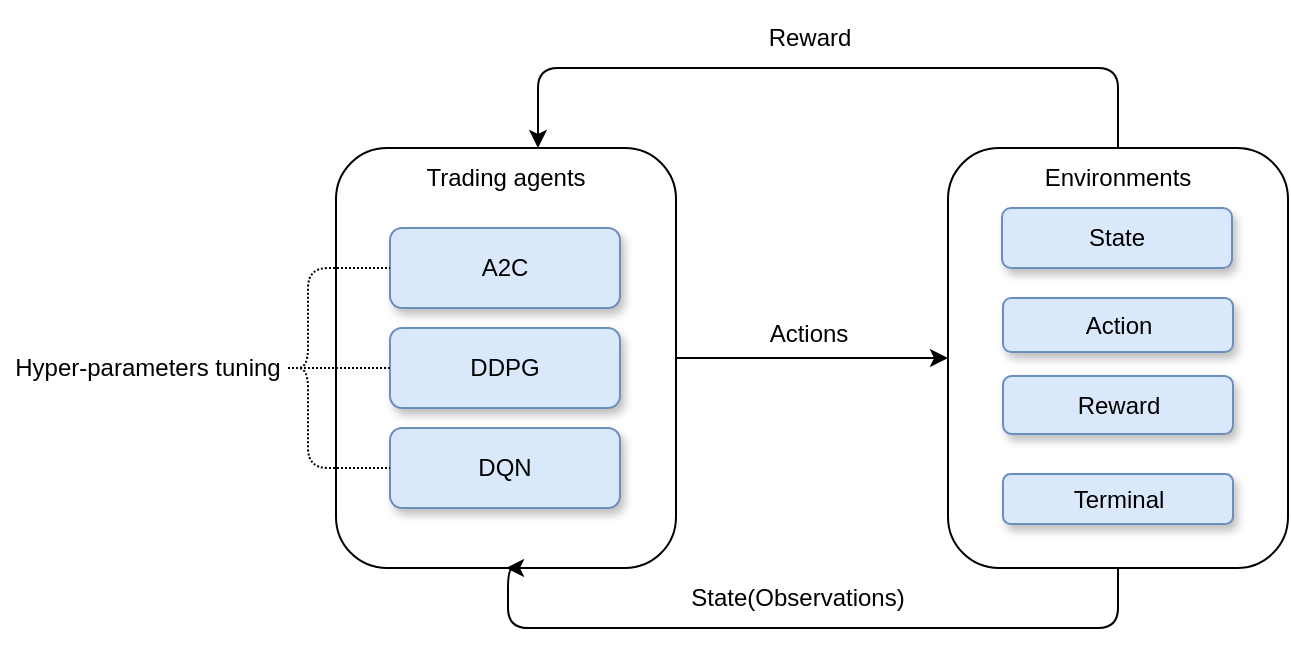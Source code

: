 <mxfile version="20.2.0" type="device"><diagram id="ae3epIcdW6ryNRr4sYnA" name="Page-1"><mxGraphModel dx="786" dy="423" grid="1" gridSize="10" guides="1" tooltips="1" connect="1" arrows="1" fold="1" page="1" pageScale="1" pageWidth="850" pageHeight="1100" math="0" shadow="0"><root><mxCell id="0"/><mxCell id="1" parent="0"/><mxCell id="2E6HL1HySg-aIy6L75Wr-21" style="edgeStyle=orthogonalEdgeStyle;rounded=0;orthogonalLoop=1;jettySize=auto;html=1;entryX=0;entryY=0.5;entryDx=0;entryDy=0;" edge="1" parent="1" source="2E6HL1HySg-aIy6L75Wr-1" target="2E6HL1HySg-aIy6L75Wr-7"><mxGeometry relative="1" as="geometry"/></mxCell><mxCell id="2E6HL1HySg-aIy6L75Wr-24" style="edgeStyle=orthogonalEdgeStyle;rounded=1;sketch=0;orthogonalLoop=1;jettySize=auto;html=1;entryX=0.5;entryY=0;entryDx=0;entryDy=0;shadow=0;startArrow=classic;startFill=1;endArrow=none;endFill=0;" edge="1" parent="1" source="2E6HL1HySg-aIy6L75Wr-1" target="2E6HL1HySg-aIy6L75Wr-8"><mxGeometry relative="1" as="geometry"><Array as="points"><mxPoint x="295" y="50"/><mxPoint x="585" y="50"/></Array></mxGeometry></mxCell><mxCell id="2E6HL1HySg-aIy6L75Wr-1" value="" style="rounded=1;whiteSpace=wrap;html=1;" vertex="1" parent="1"><mxGeometry x="194" y="90" width="170" height="210" as="geometry"/></mxCell><mxCell id="2E6HL1HySg-aIy6L75Wr-3" value="Trading agents" style="text;html=1;strokeColor=none;fillColor=none;align=center;verticalAlign=middle;whiteSpace=wrap;rounded=0;" vertex="1" parent="1"><mxGeometry x="229" y="90" width="100" height="30" as="geometry"/></mxCell><mxCell id="2E6HL1HySg-aIy6L75Wr-4" value="A2C" style="rounded=1;whiteSpace=wrap;html=1;fillColor=#dae8fc;strokeColor=#6c8ebf;shadow=1;" vertex="1" parent="1"><mxGeometry x="221" y="130" width="115" height="40" as="geometry"/></mxCell><mxCell id="2E6HL1HySg-aIy6L75Wr-5" value="DQN" style="rounded=1;whiteSpace=wrap;html=1;fillColor=#dae8fc;strokeColor=#6c8ebf;shadow=1;" vertex="1" parent="1"><mxGeometry x="221" y="230" width="115" height="40" as="geometry"/></mxCell><mxCell id="2E6HL1HySg-aIy6L75Wr-6" value="DDPG" style="rounded=1;whiteSpace=wrap;html=1;fillColor=#dae8fc;strokeColor=#6c8ebf;shadow=1;" vertex="1" parent="1"><mxGeometry x="221" y="180" width="115" height="40" as="geometry"/></mxCell><mxCell id="2E6HL1HySg-aIy6L75Wr-23" style="edgeStyle=orthogonalEdgeStyle;rounded=1;orthogonalLoop=1;jettySize=auto;html=1;shadow=0;sketch=0;entryX=0.5;entryY=1;entryDx=0;entryDy=0;" edge="1" parent="1" source="2E6HL1HySg-aIy6L75Wr-7" target="2E6HL1HySg-aIy6L75Wr-1"><mxGeometry relative="1" as="geometry"><mxPoint x="250" y="310" as="targetPoint"/><Array as="points"><mxPoint x="585" y="330"/><mxPoint x="280" y="330"/></Array></mxGeometry></mxCell><mxCell id="2E6HL1HySg-aIy6L75Wr-7" value="" style="rounded=1;whiteSpace=wrap;html=1;" vertex="1" parent="1"><mxGeometry x="500" y="90" width="170" height="210" as="geometry"/></mxCell><mxCell id="2E6HL1HySg-aIy6L75Wr-8" value="Environments" style="text;html=1;strokeColor=none;fillColor=none;align=center;verticalAlign=middle;whiteSpace=wrap;rounded=0;" vertex="1" parent="1"><mxGeometry x="535" y="90" width="100" height="30" as="geometry"/></mxCell><mxCell id="2E6HL1HySg-aIy6L75Wr-9" value="State" style="rounded=1;whiteSpace=wrap;html=1;fillColor=#dae8fc;strokeColor=#6c8ebf;shadow=1;" vertex="1" parent="1"><mxGeometry x="527" y="120" width="115" height="30" as="geometry"/></mxCell><mxCell id="2E6HL1HySg-aIy6L75Wr-12" value="Action" style="rounded=1;whiteSpace=wrap;html=1;fillColor=#dae8fc;strokeColor=#6c8ebf;shadow=1;" vertex="1" parent="1"><mxGeometry x="527.5" y="165" width="115" height="27" as="geometry"/></mxCell><mxCell id="2E6HL1HySg-aIy6L75Wr-13" value="Reward" style="rounded=1;whiteSpace=wrap;html=1;fillColor=#dae8fc;strokeColor=#6c8ebf;shadow=1;" vertex="1" parent="1"><mxGeometry x="527.5" y="204" width="115" height="29" as="geometry"/></mxCell><mxCell id="2E6HL1HySg-aIy6L75Wr-14" value="Terminal" style="rounded=1;whiteSpace=wrap;html=1;fillColor=#dae8fc;strokeColor=#6c8ebf;shadow=1;" vertex="1" parent="1"><mxGeometry x="527.5" y="253" width="115" height="25" as="geometry"/></mxCell><mxCell id="2E6HL1HySg-aIy6L75Wr-22" value="Actions" style="text;html=1;strokeColor=none;fillColor=none;align=center;verticalAlign=middle;whiteSpace=wrap;rounded=0;shadow=1;" vertex="1" parent="1"><mxGeometry x="363" y="168" width="135" height="30" as="geometry"/></mxCell><mxCell id="2E6HL1HySg-aIy6L75Wr-25" value="State(Observations)" style="text;html=1;strokeColor=none;fillColor=none;align=center;verticalAlign=middle;whiteSpace=wrap;rounded=0;shadow=1;" vertex="1" parent="1"><mxGeometry x="395" y="300" width="60" height="30" as="geometry"/></mxCell><mxCell id="2E6HL1HySg-aIy6L75Wr-26" value="Reward" style="text;html=1;strokeColor=none;fillColor=none;align=center;verticalAlign=middle;whiteSpace=wrap;rounded=0;shadow=1;" vertex="1" parent="1"><mxGeometry x="400.5" y="20" width="60" height="30" as="geometry"/></mxCell><mxCell id="2E6HL1HySg-aIy6L75Wr-29" style="rounded=1;sketch=0;jumpStyle=none;orthogonalLoop=1;jettySize=auto;html=1;entryX=0;entryY=0.5;entryDx=0;entryDy=0;shadow=0;startArrow=none;startFill=0;endArrow=none;endFill=0;elbow=vertical;edgeStyle=orthogonalEdgeStyle;dashed=1;dashPattern=1 1;" edge="1" parent="1" source="2E6HL1HySg-aIy6L75Wr-28" target="2E6HL1HySg-aIy6L75Wr-4"><mxGeometry relative="1" as="geometry"><Array as="points"><mxPoint x="180" y="200"/><mxPoint x="180" y="150"/></Array></mxGeometry></mxCell><mxCell id="2E6HL1HySg-aIy6L75Wr-30" style="edgeStyle=orthogonalEdgeStyle;rounded=1;sketch=0;jumpStyle=none;orthogonalLoop=1;jettySize=auto;html=1;entryX=0;entryY=0.5;entryDx=0;entryDy=0;shadow=0;dashed=1;dashPattern=1 1;startArrow=none;startFill=0;endArrow=none;endFill=0;elbow=vertical;" edge="1" parent="1" source="2E6HL1HySg-aIy6L75Wr-28" target="2E6HL1HySg-aIy6L75Wr-6"><mxGeometry relative="1" as="geometry"/></mxCell><mxCell id="2E6HL1HySg-aIy6L75Wr-32" style="edgeStyle=orthogonalEdgeStyle;rounded=1;sketch=0;jumpStyle=none;orthogonalLoop=1;jettySize=auto;html=1;entryX=0;entryY=0.5;entryDx=0;entryDy=0;shadow=0;dashed=1;dashPattern=1 1;startArrow=none;startFill=0;endArrow=none;endFill=0;elbow=vertical;" edge="1" parent="1" source="2E6HL1HySg-aIy6L75Wr-28" target="2E6HL1HySg-aIy6L75Wr-5"><mxGeometry relative="1" as="geometry"><Array as="points"><mxPoint x="180" y="200"/><mxPoint x="180" y="250"/></Array></mxGeometry></mxCell><mxCell id="2E6HL1HySg-aIy6L75Wr-28" value="Hyper-parameters tuning" style="text;html=1;strokeColor=none;fillColor=none;align=center;verticalAlign=middle;whiteSpace=wrap;rounded=0;shadow=1;" vertex="1" parent="1"><mxGeometry x="30" y="185" width="140" height="30" as="geometry"/></mxCell></root></mxGraphModel></diagram></mxfile>